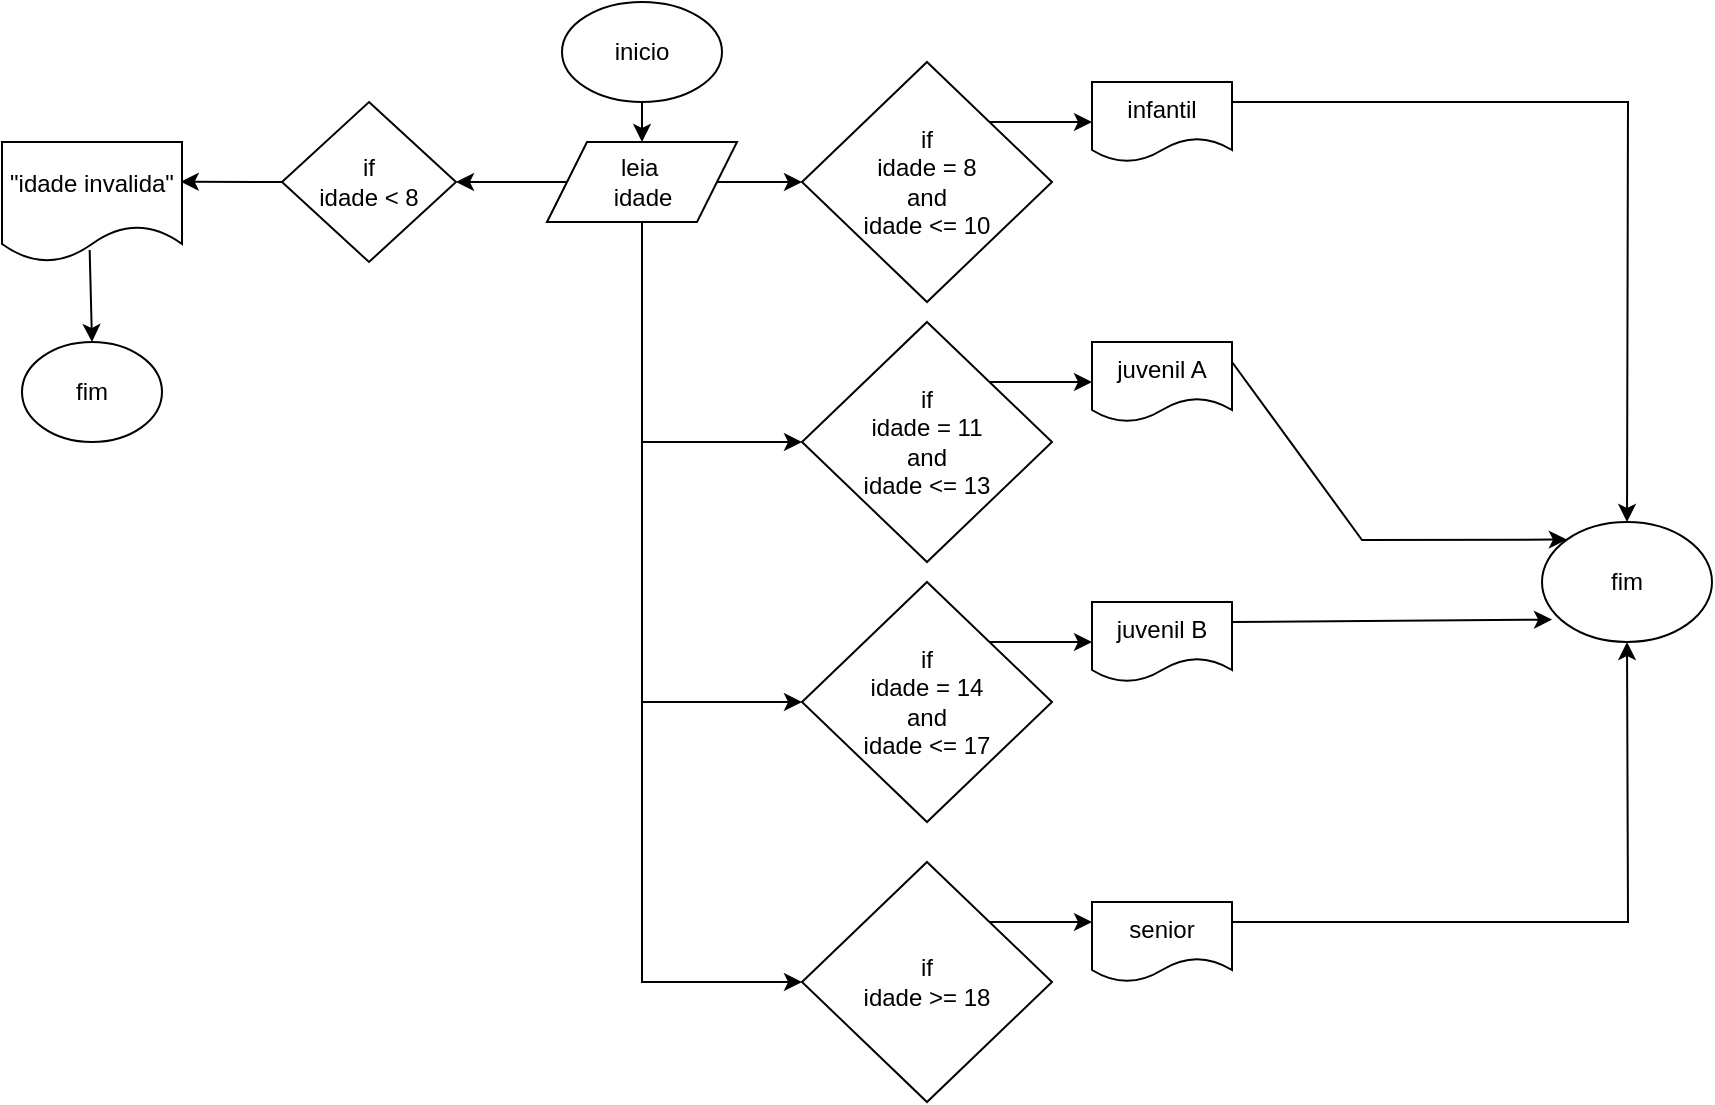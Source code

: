 <mxfile version="28.1.1">
  <diagram name="Página-1" id="dYTYoMtQI3W6BSSGAn6J">
    <mxGraphModel dx="1141" dy="622" grid="1" gridSize="10" guides="1" tooltips="1" connect="1" arrows="1" fold="1" page="1" pageScale="1" pageWidth="583" pageHeight="827" math="0" shadow="0">
      <root>
        <mxCell id="0" />
        <mxCell id="1" parent="0" />
        <mxCell id="WWsN5H3oWKWRgtfg9mLS-1" value="inicio" style="ellipse;whiteSpace=wrap;html=1;" vertex="1" parent="1">
          <mxGeometry x="360" y="10" width="80" height="50" as="geometry" />
        </mxCell>
        <mxCell id="WWsN5H3oWKWRgtfg9mLS-4" value="leia&amp;nbsp;&lt;div&gt;idade&lt;/div&gt;" style="shape=parallelogram;perimeter=parallelogramPerimeter;whiteSpace=wrap;html=1;fixedSize=1;" vertex="1" parent="1">
          <mxGeometry x="352.5" y="80" width="95" height="40" as="geometry" />
        </mxCell>
        <mxCell id="WWsN5H3oWKWRgtfg9mLS-5" value="" style="endArrow=classic;html=1;rounded=0;exitX=0.5;exitY=1;exitDx=0;exitDy=0;entryX=0.5;entryY=0;entryDx=0;entryDy=0;" edge="1" parent="1" source="WWsN5H3oWKWRgtfg9mLS-1" target="WWsN5H3oWKWRgtfg9mLS-4">
          <mxGeometry width="50" height="50" relative="1" as="geometry">
            <mxPoint x="570" y="135" as="sourcePoint" />
            <mxPoint x="620" y="85" as="targetPoint" />
          </mxGeometry>
        </mxCell>
        <mxCell id="WWsN5H3oWKWRgtfg9mLS-6" value="if&lt;div&gt;idade &amp;lt; 8&lt;/div&gt;" style="rhombus;whiteSpace=wrap;html=1;" vertex="1" parent="1">
          <mxGeometry x="220" y="60" width="87" height="80" as="geometry" />
        </mxCell>
        <mxCell id="WWsN5H3oWKWRgtfg9mLS-7" value="" style="endArrow=classic;html=1;rounded=0;exitX=0;exitY=0.5;exitDx=0;exitDy=0;entryX=1;entryY=0.5;entryDx=0;entryDy=0;" edge="1" parent="1" source="WWsN5H3oWKWRgtfg9mLS-4" target="WWsN5H3oWKWRgtfg9mLS-6">
          <mxGeometry width="50" height="50" relative="1" as="geometry">
            <mxPoint x="410" y="310" as="sourcePoint" />
            <mxPoint x="460" y="260" as="targetPoint" />
          </mxGeometry>
        </mxCell>
        <mxCell id="WWsN5H3oWKWRgtfg9mLS-8" value="&quot;idade invalida&quot;" style="shape=document;whiteSpace=wrap;html=1;boundedLbl=1;" vertex="1" parent="1">
          <mxGeometry x="80" y="80" width="90" height="60" as="geometry" />
        </mxCell>
        <mxCell id="WWsN5H3oWKWRgtfg9mLS-9" value="fim" style="ellipse;whiteSpace=wrap;html=1;" vertex="1" parent="1">
          <mxGeometry x="90" y="180" width="70" height="50" as="geometry" />
        </mxCell>
        <mxCell id="WWsN5H3oWKWRgtfg9mLS-10" value="" style="endArrow=classic;html=1;rounded=0;exitX=0;exitY=0.5;exitDx=0;exitDy=0;entryX=0.993;entryY=0.331;entryDx=0;entryDy=0;entryPerimeter=0;" edge="1" parent="1" source="WWsN5H3oWKWRgtfg9mLS-6" target="WWsN5H3oWKWRgtfg9mLS-8">
          <mxGeometry width="50" height="50" relative="1" as="geometry">
            <mxPoint x="410" y="310" as="sourcePoint" />
            <mxPoint x="460" y="260" as="targetPoint" />
          </mxGeometry>
        </mxCell>
        <mxCell id="WWsN5H3oWKWRgtfg9mLS-13" value="if&lt;div&gt;idade = 11&lt;/div&gt;&lt;div&gt;and&lt;/div&gt;&lt;div&gt;idade &amp;lt;= 13&lt;/div&gt;" style="rhombus;whiteSpace=wrap;html=1;" vertex="1" parent="1">
          <mxGeometry x="480" y="170" width="125" height="120" as="geometry" />
        </mxCell>
        <mxCell id="WWsN5H3oWKWRgtfg9mLS-15" value="infantil" style="shape=document;whiteSpace=wrap;html=1;boundedLbl=1;" vertex="1" parent="1">
          <mxGeometry x="625" y="50" width="70" height="40" as="geometry" />
        </mxCell>
        <mxCell id="WWsN5H3oWKWRgtfg9mLS-16" value="if&lt;div&gt;idade = 8&lt;/div&gt;&lt;div&gt;and&lt;/div&gt;&lt;div&gt;idade &amp;lt;= 10&lt;/div&gt;" style="rhombus;whiteSpace=wrap;html=1;" vertex="1" parent="1">
          <mxGeometry x="480" y="40" width="125" height="120" as="geometry" />
        </mxCell>
        <mxCell id="WWsN5H3oWKWRgtfg9mLS-17" value="juvenil A" style="shape=document;whiteSpace=wrap;html=1;boundedLbl=1;" vertex="1" parent="1">
          <mxGeometry x="625" y="180" width="70" height="40" as="geometry" />
        </mxCell>
        <mxCell id="WWsN5H3oWKWRgtfg9mLS-18" value="if&lt;div&gt;idade = 14&lt;/div&gt;&lt;div&gt;and&lt;/div&gt;&lt;div&gt;idade &amp;lt;= 17&lt;/div&gt;" style="rhombus;whiteSpace=wrap;html=1;" vertex="1" parent="1">
          <mxGeometry x="480" y="300" width="125" height="120" as="geometry" />
        </mxCell>
        <mxCell id="WWsN5H3oWKWRgtfg9mLS-19" value="juvenil B" style="shape=document;whiteSpace=wrap;html=1;boundedLbl=1;" vertex="1" parent="1">
          <mxGeometry x="625" y="310" width="70" height="40" as="geometry" />
        </mxCell>
        <mxCell id="WWsN5H3oWKWRgtfg9mLS-20" value="if&lt;div&gt;idade &amp;gt;= 18&lt;/div&gt;" style="rhombus;whiteSpace=wrap;html=1;" vertex="1" parent="1">
          <mxGeometry x="480" y="440" width="125" height="120" as="geometry" />
        </mxCell>
        <mxCell id="WWsN5H3oWKWRgtfg9mLS-21" value="senior" style="shape=document;whiteSpace=wrap;html=1;boundedLbl=1;" vertex="1" parent="1">
          <mxGeometry x="625" y="460" width="70" height="40" as="geometry" />
        </mxCell>
        <mxCell id="WWsN5H3oWKWRgtfg9mLS-22" value="" style="endArrow=classic;html=1;rounded=0;exitX=1;exitY=0.5;exitDx=0;exitDy=0;entryX=0;entryY=0.5;entryDx=0;entryDy=0;" edge="1" parent="1" source="WWsN5H3oWKWRgtfg9mLS-4" target="WWsN5H3oWKWRgtfg9mLS-16">
          <mxGeometry width="50" height="50" relative="1" as="geometry">
            <mxPoint x="380" y="320" as="sourcePoint" />
            <mxPoint x="430" y="270" as="targetPoint" />
          </mxGeometry>
        </mxCell>
        <mxCell id="WWsN5H3oWKWRgtfg9mLS-23" value="" style="endArrow=classic;html=1;rounded=0;exitX=1;exitY=0;exitDx=0;exitDy=0;entryX=0;entryY=0.5;entryDx=0;entryDy=0;" edge="1" parent="1" source="WWsN5H3oWKWRgtfg9mLS-16" target="WWsN5H3oWKWRgtfg9mLS-15">
          <mxGeometry width="50" height="50" relative="1" as="geometry">
            <mxPoint x="380" y="320" as="sourcePoint" />
            <mxPoint x="430" y="270" as="targetPoint" />
          </mxGeometry>
        </mxCell>
        <mxCell id="WWsN5H3oWKWRgtfg9mLS-24" value="" style="endArrow=classic;html=1;rounded=0;exitX=1;exitY=0;exitDx=0;exitDy=0;entryX=0;entryY=0.5;entryDx=0;entryDy=0;" edge="1" parent="1" source="WWsN5H3oWKWRgtfg9mLS-13" target="WWsN5H3oWKWRgtfg9mLS-17">
          <mxGeometry width="50" height="50" relative="1" as="geometry">
            <mxPoint x="380" y="320" as="sourcePoint" />
            <mxPoint x="430" y="270" as="targetPoint" />
          </mxGeometry>
        </mxCell>
        <mxCell id="WWsN5H3oWKWRgtfg9mLS-25" value="" style="endArrow=classic;html=1;rounded=0;exitX=1;exitY=0;exitDx=0;exitDy=0;entryX=0;entryY=0.5;entryDx=0;entryDy=0;" edge="1" parent="1" source="WWsN5H3oWKWRgtfg9mLS-18" target="WWsN5H3oWKWRgtfg9mLS-19">
          <mxGeometry width="50" height="50" relative="1" as="geometry">
            <mxPoint x="380" y="320" as="sourcePoint" />
            <mxPoint x="430" y="270" as="targetPoint" />
          </mxGeometry>
        </mxCell>
        <mxCell id="WWsN5H3oWKWRgtfg9mLS-26" value="fim" style="ellipse;whiteSpace=wrap;html=1;" vertex="1" parent="1">
          <mxGeometry x="850" y="270" width="85" height="60" as="geometry" />
        </mxCell>
        <mxCell id="WWsN5H3oWKWRgtfg9mLS-27" value="" style="endArrow=classic;html=1;rounded=0;exitX=1;exitY=0.25;exitDx=0;exitDy=0;entryX=0.5;entryY=1;entryDx=0;entryDy=0;" edge="1" parent="1" source="WWsN5H3oWKWRgtfg9mLS-21" target="WWsN5H3oWKWRgtfg9mLS-26">
          <mxGeometry width="50" height="50" relative="1" as="geometry">
            <mxPoint x="560" y="310" as="sourcePoint" />
            <mxPoint x="610" y="260" as="targetPoint" />
            <Array as="points">
              <mxPoint x="893" y="470" />
            </Array>
          </mxGeometry>
        </mxCell>
        <mxCell id="WWsN5H3oWKWRgtfg9mLS-28" value="" style="endArrow=classic;html=1;rounded=0;exitX=1;exitY=0.25;exitDx=0;exitDy=0;entryX=0.059;entryY=0.813;entryDx=0;entryDy=0;entryPerimeter=0;" edge="1" parent="1" source="WWsN5H3oWKWRgtfg9mLS-19" target="WWsN5H3oWKWRgtfg9mLS-26">
          <mxGeometry width="50" height="50" relative="1" as="geometry">
            <mxPoint x="560" y="310" as="sourcePoint" />
            <mxPoint x="610" y="260" as="targetPoint" />
          </mxGeometry>
        </mxCell>
        <mxCell id="WWsN5H3oWKWRgtfg9mLS-29" value="" style="endArrow=classic;html=1;rounded=0;exitX=1;exitY=0.25;exitDx=0;exitDy=0;entryX=0;entryY=0;entryDx=0;entryDy=0;" edge="1" parent="1" source="WWsN5H3oWKWRgtfg9mLS-17" target="WWsN5H3oWKWRgtfg9mLS-26">
          <mxGeometry width="50" height="50" relative="1" as="geometry">
            <mxPoint x="560" y="310" as="sourcePoint" />
            <mxPoint x="610" y="260" as="targetPoint" />
            <Array as="points">
              <mxPoint x="760" y="279" />
            </Array>
          </mxGeometry>
        </mxCell>
        <mxCell id="WWsN5H3oWKWRgtfg9mLS-30" value="" style="endArrow=classic;html=1;rounded=0;exitX=1;exitY=0.25;exitDx=0;exitDy=0;entryX=0.5;entryY=0;entryDx=0;entryDy=0;" edge="1" parent="1" source="WWsN5H3oWKWRgtfg9mLS-15" target="WWsN5H3oWKWRgtfg9mLS-26">
          <mxGeometry width="50" height="50" relative="1" as="geometry">
            <mxPoint x="560" y="310" as="sourcePoint" />
            <mxPoint x="610" y="260" as="targetPoint" />
            <Array as="points">
              <mxPoint x="893" y="60" />
            </Array>
          </mxGeometry>
        </mxCell>
        <mxCell id="WWsN5H3oWKWRgtfg9mLS-32" value="" style="endArrow=classic;html=1;rounded=0;entryX=0.5;entryY=0;entryDx=0;entryDy=0;exitX=0.487;exitY=0.9;exitDx=0;exitDy=0;exitPerimeter=0;" edge="1" parent="1" source="WWsN5H3oWKWRgtfg9mLS-8" target="WWsN5H3oWKWRgtfg9mLS-9">
          <mxGeometry width="50" height="50" relative="1" as="geometry">
            <mxPoint x="130" y="160" as="sourcePoint" />
            <mxPoint x="610" y="260" as="targetPoint" />
          </mxGeometry>
        </mxCell>
        <mxCell id="WWsN5H3oWKWRgtfg9mLS-33" value="" style="endArrow=classic;html=1;rounded=0;exitX=0.5;exitY=1;exitDx=0;exitDy=0;entryX=0;entryY=0.5;entryDx=0;entryDy=0;" edge="1" parent="1" source="WWsN5H3oWKWRgtfg9mLS-4" target="WWsN5H3oWKWRgtfg9mLS-20">
          <mxGeometry width="50" height="50" relative="1" as="geometry">
            <mxPoint x="560" y="310" as="sourcePoint" />
            <mxPoint x="610" y="260" as="targetPoint" />
            <Array as="points">
              <mxPoint x="400" y="500" />
            </Array>
          </mxGeometry>
        </mxCell>
        <mxCell id="WWsN5H3oWKWRgtfg9mLS-34" value="" style="endArrow=classic;html=1;rounded=0;exitX=0.5;exitY=1;exitDx=0;exitDy=0;entryX=0;entryY=0.5;entryDx=0;entryDy=0;" edge="1" parent="1" source="WWsN5H3oWKWRgtfg9mLS-4" target="WWsN5H3oWKWRgtfg9mLS-18">
          <mxGeometry width="50" height="50" relative="1" as="geometry">
            <mxPoint x="560" y="310" as="sourcePoint" />
            <mxPoint x="610" y="260" as="targetPoint" />
            <Array as="points">
              <mxPoint x="400" y="360" />
            </Array>
          </mxGeometry>
        </mxCell>
        <mxCell id="WWsN5H3oWKWRgtfg9mLS-35" value="" style="endArrow=classic;html=1;rounded=0;exitX=0.5;exitY=1;exitDx=0;exitDy=0;entryX=0;entryY=0.5;entryDx=0;entryDy=0;" edge="1" parent="1" source="WWsN5H3oWKWRgtfg9mLS-4" target="WWsN5H3oWKWRgtfg9mLS-13">
          <mxGeometry width="50" height="50" relative="1" as="geometry">
            <mxPoint x="560" y="310" as="sourcePoint" />
            <mxPoint x="610" y="260" as="targetPoint" />
            <Array as="points">
              <mxPoint x="400" y="230" />
            </Array>
          </mxGeometry>
        </mxCell>
        <mxCell id="WWsN5H3oWKWRgtfg9mLS-36" value="" style="endArrow=classic;html=1;rounded=0;exitX=1;exitY=0;exitDx=0;exitDy=0;entryX=0;entryY=0.25;entryDx=0;entryDy=0;" edge="1" parent="1" source="WWsN5H3oWKWRgtfg9mLS-20" target="WWsN5H3oWKWRgtfg9mLS-21">
          <mxGeometry width="50" height="50" relative="1" as="geometry">
            <mxPoint x="560" y="310" as="sourcePoint" />
            <mxPoint x="610" y="260" as="targetPoint" />
          </mxGeometry>
        </mxCell>
      </root>
    </mxGraphModel>
  </diagram>
</mxfile>
